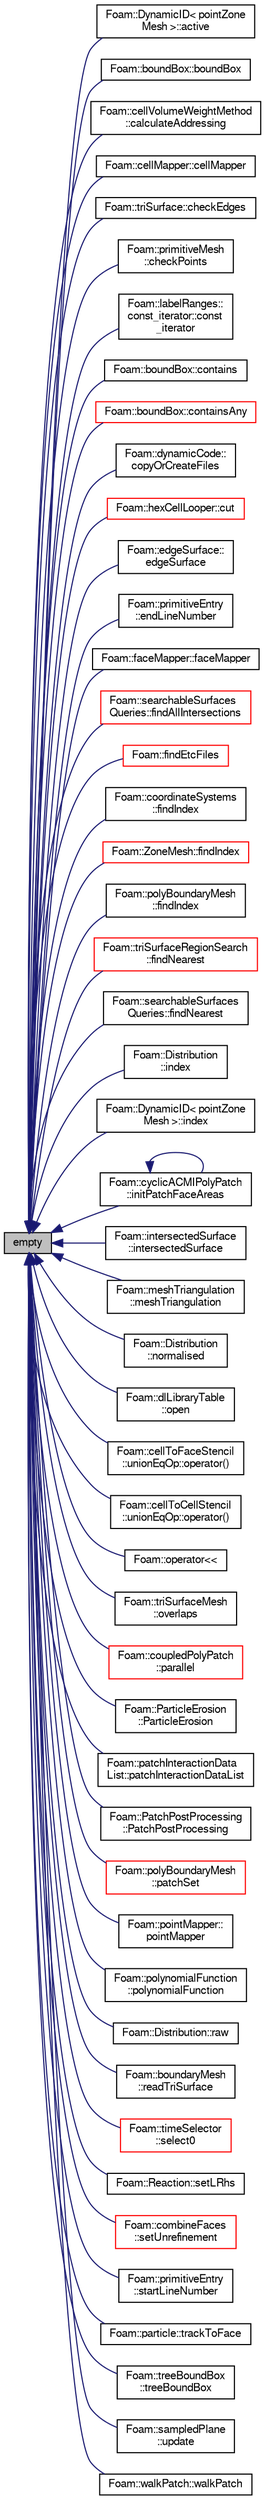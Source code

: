 digraph "empty"
{
  bgcolor="transparent";
  edge [fontname="FreeSans",fontsize="10",labelfontname="FreeSans",labelfontsize="10"];
  node [fontname="FreeSans",fontsize="10",shape=record];
  rankdir="LR";
  Node1 [label="empty",height=0.2,width=0.4,color="black", fillcolor="grey75", style="filled" fontcolor="black"];
  Node1 -> Node2 [dir="back",color="midnightblue",fontsize="10",style="solid",fontname="FreeSans"];
  Node2 [label="Foam::DynamicID\< pointZone\lMesh \>::active",height=0.2,width=0.4,color="black",URL="$a00577.html#a6fd1dc792a0b98e6530a7383d4ef3074",tooltip="Has the zone been found. "];
  Node1 -> Node3 [dir="back",color="midnightblue",fontsize="10",style="solid",fontname="FreeSans"];
  Node3 [label="Foam::boundBox::boundBox",height=0.2,width=0.4,color="black",URL="$a00146.html#ae79d3afe2cb9a08855ab1598023848f1",tooltip="Construct bounding box as subset of the pointField. "];
  Node1 -> Node4 [dir="back",color="midnightblue",fontsize="10",style="solid",fontname="FreeSans"];
  Node4 [label="Foam::cellVolumeWeightMethod\l::calculateAddressing",height=0.2,width=0.4,color="black",URL="$a00231.html#a781b479382f70d68c7c1c6b58ca7fc30",tooltip="Calculate the mesh-to-mesh addressing and weights. "];
  Node1 -> Node5 [dir="back",color="midnightblue",fontsize="10",style="solid",fontname="FreeSans"];
  Node5 [label="Foam::cellMapper::cellMapper",height=0.2,width=0.4,color="black",URL="$a00205.html#a2ca36d4d8d7dd38fddf8f3d7d35e794b",tooltip="Construct from mapPolyMesh. "];
  Node1 -> Node6 [dir="back",color="midnightblue",fontsize="10",style="solid",fontname="FreeSans"];
  Node6 [label="Foam::triSurface::checkEdges",height=0.2,width=0.4,color="black",URL="$a02607.html#a90f5f9407a227d55df8fa9120de9f122",tooltip="Check triply (or more) connected edges. "];
  Node1 -> Node7 [dir="back",color="midnightblue",fontsize="10",style="solid",fontname="FreeSans"];
  Node7 [label="Foam::primitiveMesh\l::checkPoints",height=0.2,width=0.4,color="black",URL="$a01911.html#a375b11522f964deda00f72866ca195ec",tooltip="Check for unused points. "];
  Node1 -> Node8 [dir="back",color="midnightblue",fontsize="10",style="solid",fontname="FreeSans"];
  Node8 [label="Foam::labelRanges::\lconst_iterator::const\l_iterator",height=0.2,width=0.4,color="black",URL="$a00341.html#a809658d80a720c33ac21ed029897df2d",tooltip="Construct from list, moving to its &#39;begin&#39; position. "];
  Node1 -> Node9 [dir="back",color="midnightblue",fontsize="10",style="solid",fontname="FreeSans"];
  Node9 [label="Foam::boundBox::contains",height=0.2,width=0.4,color="black",URL="$a00146.html#a088246f90800dd2f538c12975ee346ec",tooltip="Contains all of the points? (inside or on edge) "];
  Node1 -> Node10 [dir="back",color="midnightblue",fontsize="10",style="solid",fontname="FreeSans"];
  Node10 [label="Foam::boundBox::containsAny",height=0.2,width=0.4,color="red",URL="$a00146.html#a33697aee9740c35704b44ef123da61fd",tooltip="Contains any of the points? (inside or on edge) "];
  Node1 -> Node11 [dir="back",color="midnightblue",fontsize="10",style="solid",fontname="FreeSans"];
  Node11 [label="Foam::dynamicCode::\lcopyOrCreateFiles",height=0.2,width=0.4,color="black",URL="$a00573.html#aafdce80d9c7bfe4288158f3804c5cd53",tooltip="Copy/create files prior to compilation. "];
  Node1 -> Node12 [dir="back",color="midnightblue",fontsize="10",style="solid",fontname="FreeSans"];
  Node12 [label="Foam::hexCellLooper::cut",height=0.2,width=0.4,color="red",URL="$a00978.html#a57a0014495f8049ba5a41bc5fba01230",tooltip="Create cut along circumference of cellI. Gets current mesh cuts. "];
  Node1 -> Node13 [dir="back",color="midnightblue",fontsize="10",style="solid",fontname="FreeSans"];
  Node13 [label="Foam::edgeSurface::\ledgeSurface",height=0.2,width=0.4,color="black",URL="$a00599.html#abe6268d682c2dab294acf2175f47ca38",tooltip="Construct from surface and intersection description. "];
  Node1 -> Node14 [dir="back",color="midnightblue",fontsize="10",style="solid",fontname="FreeSans"];
  Node14 [label="Foam::primitiveEntry\l::endLineNumber",height=0.2,width=0.4,color="black",URL="$a01910.html#a81a390bbf17cc67ee0259de115528a01",tooltip="Return line number of last token in dictionary. "];
  Node1 -> Node15 [dir="back",color="midnightblue",fontsize="10",style="solid",fontname="FreeSans"];
  Node15 [label="Foam::faceMapper::faceMapper",height=0.2,width=0.4,color="black",URL="$a00705.html#ae37e93b2a87d2ed568a30ec1e66de837",tooltip="Construct from mapPolyMesh. "];
  Node1 -> Node16 [dir="back",color="midnightblue",fontsize="10",style="solid",fontname="FreeSans"];
  Node16 [label="Foam::searchableSurfaces\lQueries::findAllIntersections",height=0.2,width=0.4,color="red",URL="$a02202.html#ab970cd9c0937c10c324e412460ebca03",tooltip="Find all intersections in order from start to end. Returns for. "];
  Node1 -> Node17 [dir="back",color="midnightblue",fontsize="10",style="solid",fontname="FreeSans"];
  Node17 [label="Foam::findEtcFiles",height=0.2,width=0.4,color="red",URL="$a10237.html#aab73bb2c46692e2e11dd7364556cd3c5",tooltip="Search for files from user/group/shipped directories. "];
  Node1 -> Node18 [dir="back",color="midnightblue",fontsize="10",style="solid",fontname="FreeSans"];
  Node18 [label="Foam::coordinateSystems\l::findIndex",height=0.2,width=0.4,color="black",URL="$a00388.html#a1d028e94dcd4a9556e7af5130ff91ab6",tooltip="Find and return index for the first match, return -1 if not found. "];
  Node1 -> Node19 [dir="back",color="midnightblue",fontsize="10",style="solid",fontname="FreeSans"];
  Node19 [label="Foam::ZoneMesh::findIndex",height=0.2,width=0.4,color="red",URL="$a02823.html#a955c3122cd8ec6013c0c6e47996da27c",tooltip="Return zone index for the first match, return -1 if not found. "];
  Node1 -> Node20 [dir="back",color="midnightblue",fontsize="10",style="solid",fontname="FreeSans"];
  Node20 [label="Foam::polyBoundaryMesh\l::findIndex",height=0.2,width=0.4,color="black",URL="$a01855.html#a955c3122cd8ec6013c0c6e47996da27c",tooltip="Return patch index for the first match, return -1 if not found. "];
  Node1 -> Node21 [dir="back",color="midnightblue",fontsize="10",style="solid",fontname="FreeSans"];
  Node21 [label="Foam::triSurfaceRegionSearch\l::findNearest",height=0.2,width=0.4,color="red",URL="$a02615.html#a69bcd34d73a8f4c3073df951738cfc2a",tooltip="Find the nearest point on the surface out of the regions. "];
  Node1 -> Node22 [dir="back",color="midnightblue",fontsize="10",style="solid",fontname="FreeSans"];
  Node22 [label="Foam::searchableSurfaces\lQueries::findNearest",height=0.2,width=0.4,color="black",URL="$a02202.html#a020a5e8c5c01d3a94ff1c26c72efec2d",tooltip="Find nearest points to a specific region of the surface. "];
  Node1 -> Node23 [dir="back",color="midnightblue",fontsize="10",style="solid",fontname="FreeSans"];
  Node23 [label="Foam::Distribution\l::index",height=0.2,width=0.4,color="black",URL="$a00538.html#afc2c6ca23397ec9240c9974ac5c7d0a9",tooltip="Return the appropriate List index for the given bin index. "];
  Node1 -> Node24 [dir="back",color="midnightblue",fontsize="10",style="solid",fontname="FreeSans"];
  Node24 [label="Foam::DynamicID\< pointZone\lMesh \>::index",height=0.2,width=0.4,color="black",URL="$a00577.html#a7d1e8acadb27bd2b4e61457d47b71b6f",tooltip="Return index of first matching zone. "];
  Node1 -> Node25 [dir="back",color="midnightblue",fontsize="10",style="solid",fontname="FreeSans"];
  Node25 [label="Foam::cyclicACMIPolyPatch\l::initPatchFaceAreas",height=0.2,width=0.4,color="black",URL="$a00443.html#aa57676fa04a2dc3f3b97dffe3fa437a8",tooltip="Initialise patch face areas. "];
  Node25 -> Node25 [dir="back",color="midnightblue",fontsize="10",style="solid",fontname="FreeSans"];
  Node1 -> Node26 [dir="back",color="midnightblue",fontsize="10",style="solid",fontname="FreeSans"];
  Node26 [label="Foam::intersectedSurface\l::intersectedSurface",height=0.2,width=0.4,color="black",URL="$a01128.html#a6e95ab0cf81f4521899580c0caaaf6e7",tooltip="Construct from surface and intersection. isFirstSurface is needed. "];
  Node1 -> Node27 [dir="back",color="midnightblue",fontsize="10",style="solid",fontname="FreeSans"];
  Node27 [label="Foam::meshTriangulation\l::meshTriangulation",height=0.2,width=0.4,color="black",URL="$a01435.html#adc26bbba53e9c1d772cb4c2807351802",tooltip="Construct from selected mesh cell and region number to be used. "];
  Node1 -> Node28 [dir="back",color="midnightblue",fontsize="10",style="solid",fontname="FreeSans"];
  Node28 [label="Foam::Distribution\l::normalised",height=0.2,width=0.4,color="black",URL="$a00538.html#a0d37b28f72f3671726fd61a4959e4740",tooltip="Return the normalised distribution (probability density) "];
  Node1 -> Node29 [dir="back",color="midnightblue",fontsize="10",style="solid",fontname="FreeSans"];
  Node29 [label="Foam::dlLibraryTable\l::open",height=0.2,width=0.4,color="black",URL="$a00549.html#aec992196cdf3d048dc24fb5c5dbf2528",tooltip="Open all the libraries listed in the &#39;libsEntry&#39; entry in the. "];
  Node1 -> Node30 [dir="back",color="midnightblue",fontsize="10",style="solid",fontname="FreeSans"];
  Node30 [label="Foam::cellToFaceStencil\l::unionEqOp::operator()",height=0.2,width=0.4,color="black",URL="$a02684.html#a92a6c3d8c0dfc3d405e530d1eae20e92"];
  Node1 -> Node31 [dir="back",color="midnightblue",fontsize="10",style="solid",fontname="FreeSans"];
  Node31 [label="Foam::cellToCellStencil\l::unionEqOp::operator()",height=0.2,width=0.4,color="black",URL="$a02683.html#a92a6c3d8c0dfc3d405e530d1eae20e92"];
  Node1 -> Node32 [dir="back",color="midnightblue",fontsize="10",style="solid",fontname="FreeSans"];
  Node32 [label="Foam::operator\<\<",height=0.2,width=0.4,color="black",URL="$a10237.html#a66aeae26e8f3fa0463545658efcef301"];
  Node1 -> Node33 [dir="back",color="midnightblue",fontsize="10",style="solid",fontname="FreeSans"];
  Node33 [label="Foam::triSurfaceMesh\l::overlaps",height=0.2,width=0.4,color="black",URL="$a02611.html#ad216562f0c5ce5c494f7dde03b8faec2",tooltip="Does any part of the surface overlap the supplied bound box? "];
  Node1 -> Node34 [dir="back",color="midnightblue",fontsize="10",style="solid",fontname="FreeSans"];
  Node34 [label="Foam::coupledPolyPatch\l::parallel",height=0.2,width=0.4,color="red",URL="$a00402.html#a155cd0ed094eb1c75aba4cdb37be8c4d",tooltip="Are the cyclic planes parallel. "];
  Node1 -> Node35 [dir="back",color="midnightblue",fontsize="10",style="solid",fontname="FreeSans"];
  Node35 [label="Foam::ParticleErosion\l::ParticleErosion",height=0.2,width=0.4,color="black",URL="$a01727.html#af862d1f9fc1c1329ac6c1c3ee1871b03",tooltip="Construct from dictionary. "];
  Node1 -> Node36 [dir="back",color="midnightblue",fontsize="10",style="solid",fontname="FreeSans"];
  Node36 [label="Foam::patchInteractionData\lList::patchInteractionDataList",height=0.2,width=0.4,color="black",URL="$a01754.html#a6ceb0b9c160f0dffd9ce6257b8521a8f",tooltip="Construct from Istream. "];
  Node1 -> Node37 [dir="back",color="midnightblue",fontsize="10",style="solid",fontname="FreeSans"];
  Node37 [label="Foam::PatchPostProcessing\l::PatchPostProcessing",height=0.2,width=0.4,color="black",URL="$a01757.html#a39d7727e0fbc503605e0e3e4ef6b79e9",tooltip="Construct from dictionary. "];
  Node1 -> Node38 [dir="back",color="midnightblue",fontsize="10",style="solid",fontname="FreeSans"];
  Node38 [label="Foam::polyBoundaryMesh\l::patchSet",height=0.2,width=0.4,color="red",URL="$a01855.html#aaab6315ef003537187584006f4c14d30",tooltip="Return the set of patch IDs corresponding to the given names. "];
  Node1 -> Node39 [dir="back",color="midnightblue",fontsize="10",style="solid",fontname="FreeSans"];
  Node39 [label="Foam::pointMapper::\lpointMapper",height=0.2,width=0.4,color="black",URL="$a01831.html#adb5e634792694a5c3b9476271931367d",tooltip="Construct from mapPolyMesh. "];
  Node1 -> Node40 [dir="back",color="midnightblue",fontsize="10",style="solid",fontname="FreeSans"];
  Node40 [label="Foam::polynomialFunction\l::polynomialFunction",height=0.2,width=0.4,color="black",URL="$a01874.html#aad836e7f4f01df7e58e52f735cdfe2e1",tooltip="Construct a particular size, with all coefficients = 0.0. "];
  Node1 -> Node41 [dir="back",color="midnightblue",fontsize="10",style="solid",fontname="FreeSans"];
  Node41 [label="Foam::Distribution::raw",height=0.2,width=0.4,color="black",URL="$a00538.html#a534e886fbc527191f1449a00238be6b3",tooltip="Return the distribution of the total bin weights. "];
  Node1 -> Node42 [dir="back",color="midnightblue",fontsize="10",style="solid",fontname="FreeSans"];
  Node42 [label="Foam::boundaryMesh\l::readTriSurface",height=0.2,width=0.4,color="black",URL="$a00142.html#a2ee25ae613c57256a825ff088edc0839",tooltip="Read from triSurface. "];
  Node1 -> Node43 [dir="back",color="midnightblue",fontsize="10",style="solid",fontname="FreeSans"];
  Node43 [label="Foam::timeSelector\l::select0",height=0.2,width=0.4,color="red",URL="$a02541.html#ab8ccdddca2369465a9d3672816e8029e",tooltip="Return the set of times selected based on the argList options. "];
  Node1 -> Node44 [dir="back",color="midnightblue",fontsize="10",style="solid",fontname="FreeSans"];
  Node44 [label="Foam::Reaction::setLRhs",height=0.2,width=0.4,color="black",URL="$a02033.html#a5ff69c41b3345ee1f99e8bf85967b433",tooltip="Construct the left- and right-hand-side reaction coefficients. "];
  Node1 -> Node45 [dir="back",color="midnightblue",fontsize="10",style="solid",fontname="FreeSans"];
  Node45 [label="Foam::combineFaces\l::setUnrefinement",height=0.2,width=0.4,color="red",URL="$a00307.html#a5e5e6cc1f97c15b7bffabbda6a33b863",tooltip="Play commands into polyTopoChange to reinsert original faces. "];
  Node1 -> Node46 [dir="back",color="midnightblue",fontsize="10",style="solid",fontname="FreeSans"];
  Node46 [label="Foam::primitiveEntry\l::startLineNumber",height=0.2,width=0.4,color="black",URL="$a01910.html#a2535f3d5b5cb39190c77ef00839a93dc",tooltip="Return line number of first token in dictionary. "];
  Node1 -> Node47 [dir="back",color="midnightblue",fontsize="10",style="solid",fontname="FreeSans"];
  Node47 [label="Foam::particle::trackToFace",height=0.2,width=0.4,color="black",URL="$a01725.html#a843767f232f5b61884dcd757558591e0"];
  Node1 -> Node48 [dir="back",color="midnightblue",fontsize="10",style="solid",fontname="FreeSans"];
  Node48 [label="Foam::treeBoundBox\l::treeBoundBox",height=0.2,width=0.4,color="black",URL="$a02595.html#a4120c70197c643483739423042c99aec",tooltip="Construct as the bounding box of the given pointField. "];
  Node1 -> Node49 [dir="back",color="midnightblue",fontsize="10",style="solid",fontname="FreeSans"];
  Node49 [label="Foam::sampledPlane\l::update",height=0.2,width=0.4,color="black",URL="$a02167.html#aa2aac016e2bf7b5bd2b271786c2791aa",tooltip="Update the surface as required. "];
  Node1 -> Node50 [dir="back",color="midnightblue",fontsize="10",style="solid",fontname="FreeSans"];
  Node50 [label="Foam::walkPatch::walkPatch",height=0.2,width=0.4,color="black",URL="$a02751.html#a2aa787385721e9c7744572fcce0aadcc",tooltip="Construct from components. "];
}
